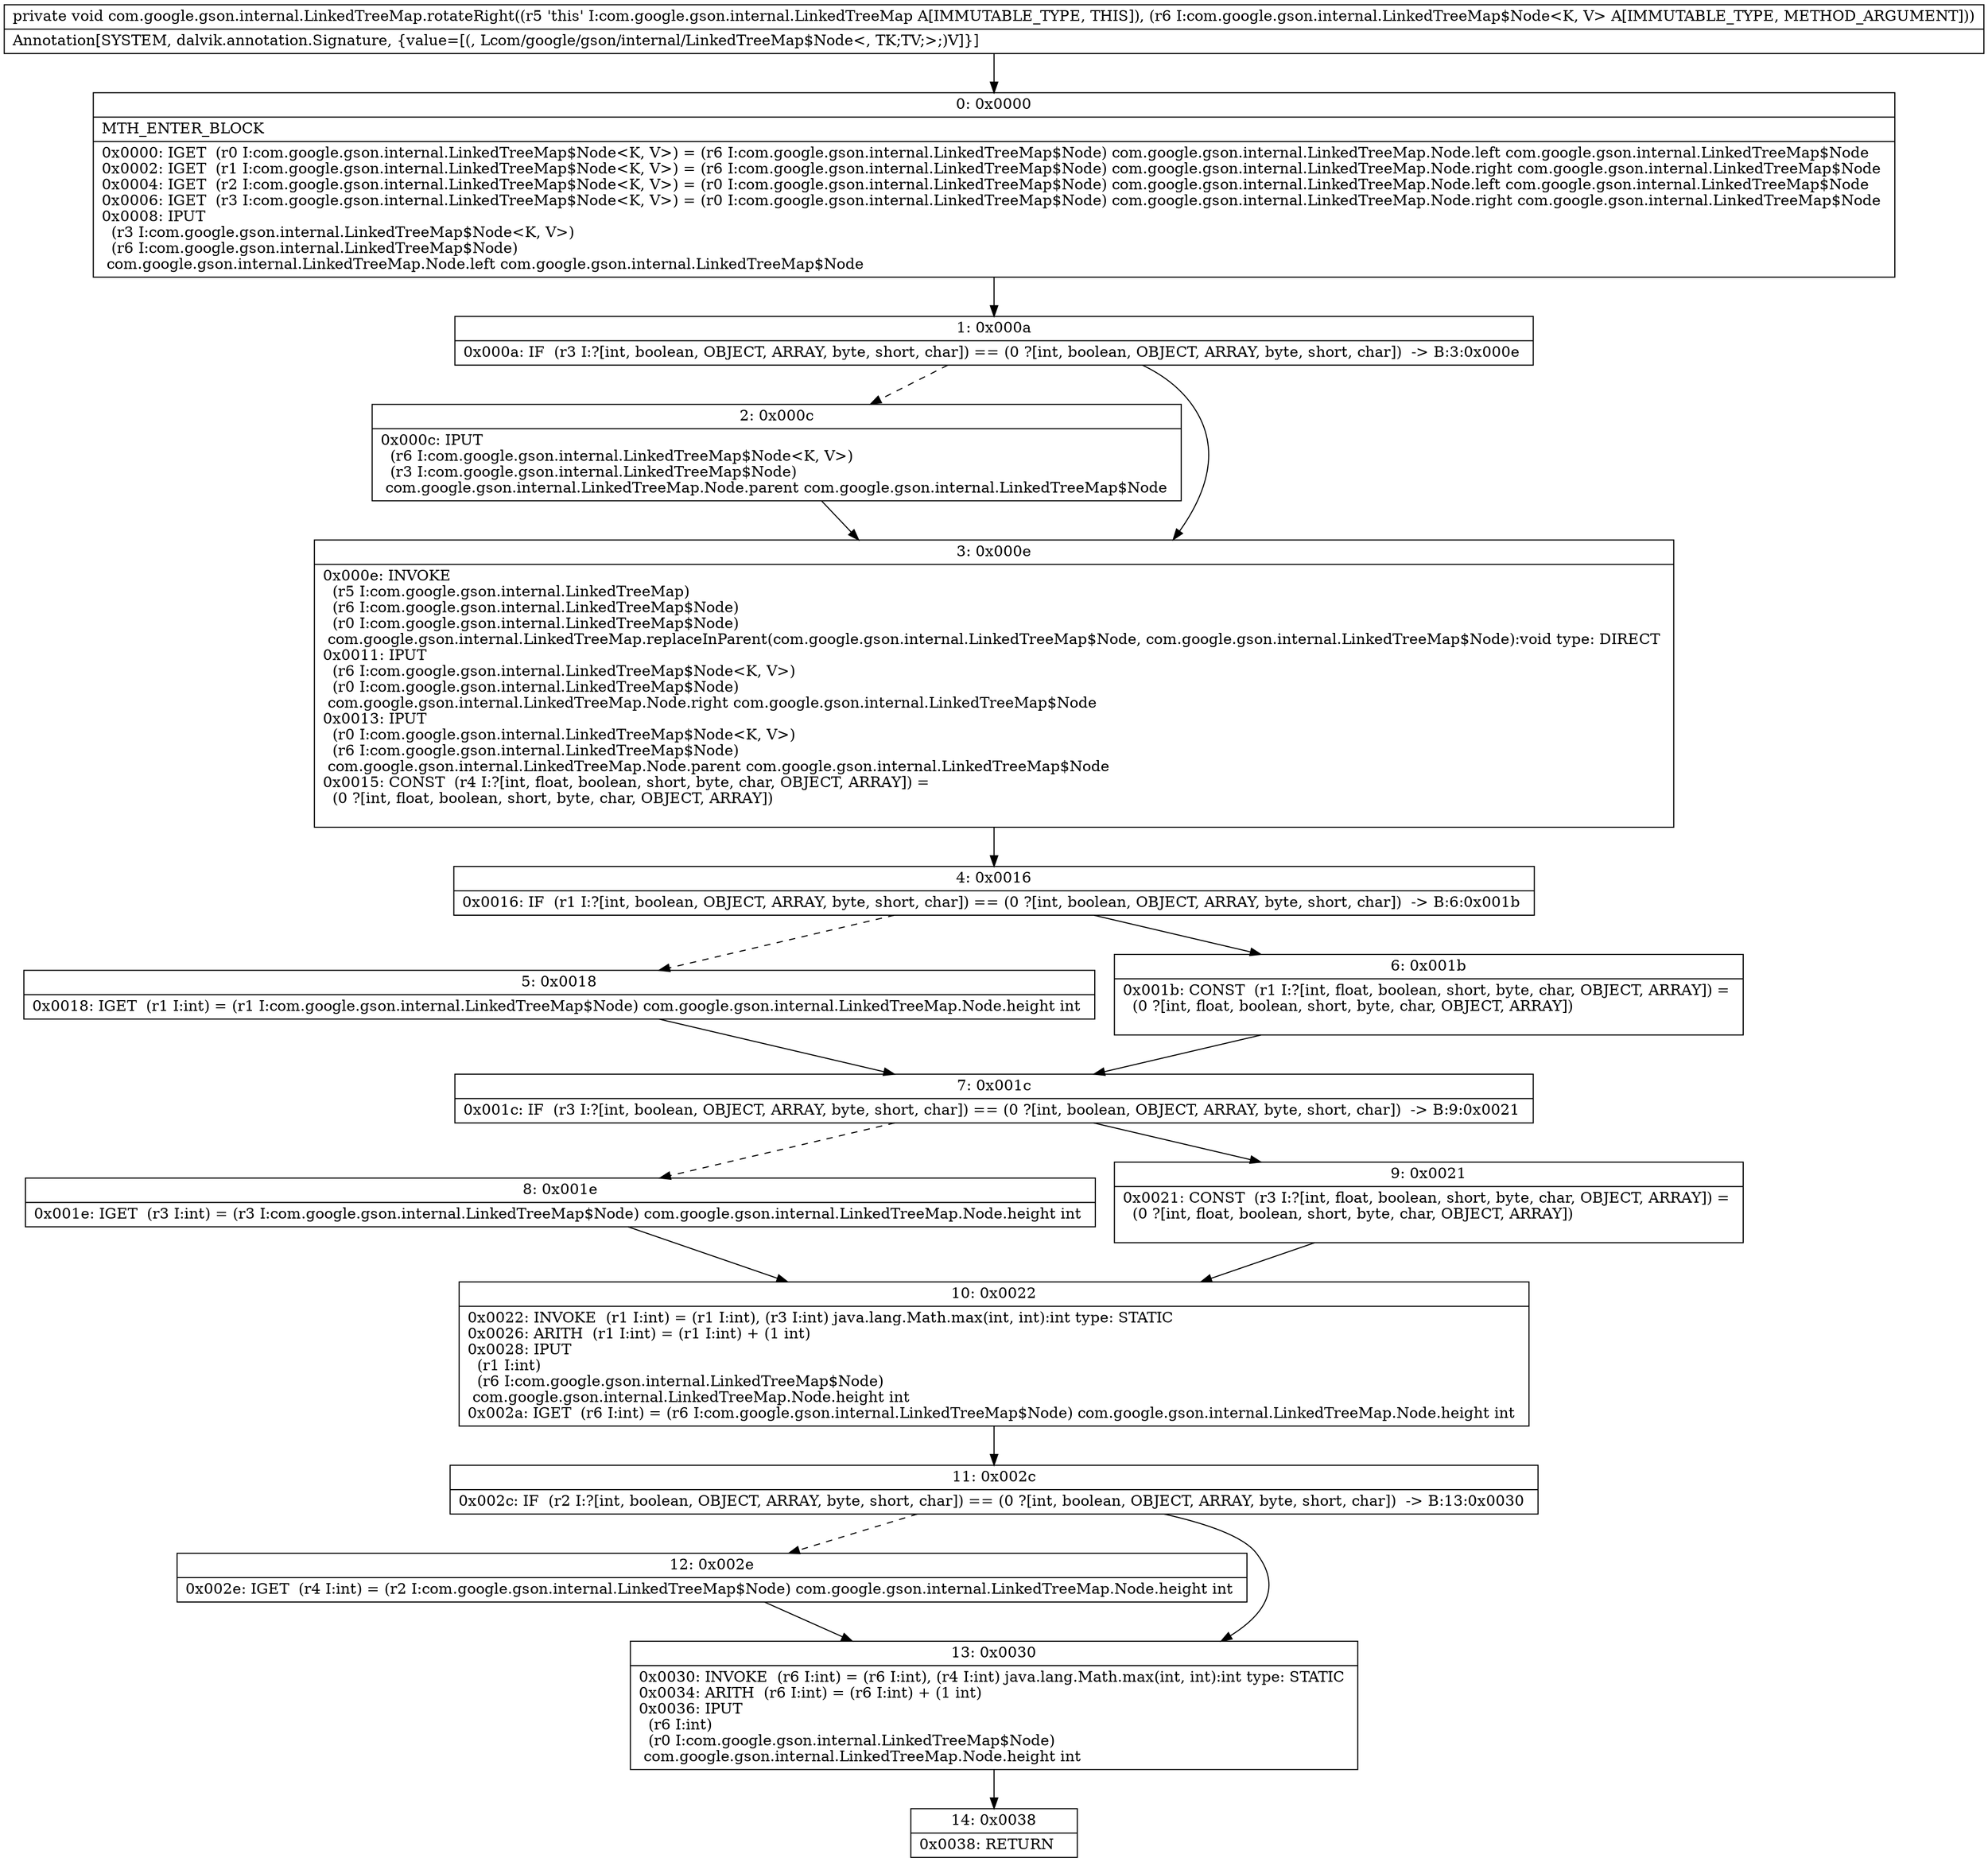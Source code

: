 digraph "CFG forcom.google.gson.internal.LinkedTreeMap.rotateRight(Lcom\/google\/gson\/internal\/LinkedTreeMap$Node;)V" {
Node_0 [shape=record,label="{0\:\ 0x0000|MTH_ENTER_BLOCK\l|0x0000: IGET  (r0 I:com.google.gson.internal.LinkedTreeMap$Node\<K, V\>) = (r6 I:com.google.gson.internal.LinkedTreeMap$Node) com.google.gson.internal.LinkedTreeMap.Node.left com.google.gson.internal.LinkedTreeMap$Node \l0x0002: IGET  (r1 I:com.google.gson.internal.LinkedTreeMap$Node\<K, V\>) = (r6 I:com.google.gson.internal.LinkedTreeMap$Node) com.google.gson.internal.LinkedTreeMap.Node.right com.google.gson.internal.LinkedTreeMap$Node \l0x0004: IGET  (r2 I:com.google.gson.internal.LinkedTreeMap$Node\<K, V\>) = (r0 I:com.google.gson.internal.LinkedTreeMap$Node) com.google.gson.internal.LinkedTreeMap.Node.left com.google.gson.internal.LinkedTreeMap$Node \l0x0006: IGET  (r3 I:com.google.gson.internal.LinkedTreeMap$Node\<K, V\>) = (r0 I:com.google.gson.internal.LinkedTreeMap$Node) com.google.gson.internal.LinkedTreeMap.Node.right com.google.gson.internal.LinkedTreeMap$Node \l0x0008: IPUT  \l  (r3 I:com.google.gson.internal.LinkedTreeMap$Node\<K, V\>)\l  (r6 I:com.google.gson.internal.LinkedTreeMap$Node)\l com.google.gson.internal.LinkedTreeMap.Node.left com.google.gson.internal.LinkedTreeMap$Node \l}"];
Node_1 [shape=record,label="{1\:\ 0x000a|0x000a: IF  (r3 I:?[int, boolean, OBJECT, ARRAY, byte, short, char]) == (0 ?[int, boolean, OBJECT, ARRAY, byte, short, char])  \-\> B:3:0x000e \l}"];
Node_2 [shape=record,label="{2\:\ 0x000c|0x000c: IPUT  \l  (r6 I:com.google.gson.internal.LinkedTreeMap$Node\<K, V\>)\l  (r3 I:com.google.gson.internal.LinkedTreeMap$Node)\l com.google.gson.internal.LinkedTreeMap.Node.parent com.google.gson.internal.LinkedTreeMap$Node \l}"];
Node_3 [shape=record,label="{3\:\ 0x000e|0x000e: INVOKE  \l  (r5 I:com.google.gson.internal.LinkedTreeMap)\l  (r6 I:com.google.gson.internal.LinkedTreeMap$Node)\l  (r0 I:com.google.gson.internal.LinkedTreeMap$Node)\l com.google.gson.internal.LinkedTreeMap.replaceInParent(com.google.gson.internal.LinkedTreeMap$Node, com.google.gson.internal.LinkedTreeMap$Node):void type: DIRECT \l0x0011: IPUT  \l  (r6 I:com.google.gson.internal.LinkedTreeMap$Node\<K, V\>)\l  (r0 I:com.google.gson.internal.LinkedTreeMap$Node)\l com.google.gson.internal.LinkedTreeMap.Node.right com.google.gson.internal.LinkedTreeMap$Node \l0x0013: IPUT  \l  (r0 I:com.google.gson.internal.LinkedTreeMap$Node\<K, V\>)\l  (r6 I:com.google.gson.internal.LinkedTreeMap$Node)\l com.google.gson.internal.LinkedTreeMap.Node.parent com.google.gson.internal.LinkedTreeMap$Node \l0x0015: CONST  (r4 I:?[int, float, boolean, short, byte, char, OBJECT, ARRAY]) = \l  (0 ?[int, float, boolean, short, byte, char, OBJECT, ARRAY])\l \l}"];
Node_4 [shape=record,label="{4\:\ 0x0016|0x0016: IF  (r1 I:?[int, boolean, OBJECT, ARRAY, byte, short, char]) == (0 ?[int, boolean, OBJECT, ARRAY, byte, short, char])  \-\> B:6:0x001b \l}"];
Node_5 [shape=record,label="{5\:\ 0x0018|0x0018: IGET  (r1 I:int) = (r1 I:com.google.gson.internal.LinkedTreeMap$Node) com.google.gson.internal.LinkedTreeMap.Node.height int \l}"];
Node_6 [shape=record,label="{6\:\ 0x001b|0x001b: CONST  (r1 I:?[int, float, boolean, short, byte, char, OBJECT, ARRAY]) = \l  (0 ?[int, float, boolean, short, byte, char, OBJECT, ARRAY])\l \l}"];
Node_7 [shape=record,label="{7\:\ 0x001c|0x001c: IF  (r3 I:?[int, boolean, OBJECT, ARRAY, byte, short, char]) == (0 ?[int, boolean, OBJECT, ARRAY, byte, short, char])  \-\> B:9:0x0021 \l}"];
Node_8 [shape=record,label="{8\:\ 0x001e|0x001e: IGET  (r3 I:int) = (r3 I:com.google.gson.internal.LinkedTreeMap$Node) com.google.gson.internal.LinkedTreeMap.Node.height int \l}"];
Node_9 [shape=record,label="{9\:\ 0x0021|0x0021: CONST  (r3 I:?[int, float, boolean, short, byte, char, OBJECT, ARRAY]) = \l  (0 ?[int, float, boolean, short, byte, char, OBJECT, ARRAY])\l \l}"];
Node_10 [shape=record,label="{10\:\ 0x0022|0x0022: INVOKE  (r1 I:int) = (r1 I:int), (r3 I:int) java.lang.Math.max(int, int):int type: STATIC \l0x0026: ARITH  (r1 I:int) = (r1 I:int) + (1 int) \l0x0028: IPUT  \l  (r1 I:int)\l  (r6 I:com.google.gson.internal.LinkedTreeMap$Node)\l com.google.gson.internal.LinkedTreeMap.Node.height int \l0x002a: IGET  (r6 I:int) = (r6 I:com.google.gson.internal.LinkedTreeMap$Node) com.google.gson.internal.LinkedTreeMap.Node.height int \l}"];
Node_11 [shape=record,label="{11\:\ 0x002c|0x002c: IF  (r2 I:?[int, boolean, OBJECT, ARRAY, byte, short, char]) == (0 ?[int, boolean, OBJECT, ARRAY, byte, short, char])  \-\> B:13:0x0030 \l}"];
Node_12 [shape=record,label="{12\:\ 0x002e|0x002e: IGET  (r4 I:int) = (r2 I:com.google.gson.internal.LinkedTreeMap$Node) com.google.gson.internal.LinkedTreeMap.Node.height int \l}"];
Node_13 [shape=record,label="{13\:\ 0x0030|0x0030: INVOKE  (r6 I:int) = (r6 I:int), (r4 I:int) java.lang.Math.max(int, int):int type: STATIC \l0x0034: ARITH  (r6 I:int) = (r6 I:int) + (1 int) \l0x0036: IPUT  \l  (r6 I:int)\l  (r0 I:com.google.gson.internal.LinkedTreeMap$Node)\l com.google.gson.internal.LinkedTreeMap.Node.height int \l}"];
Node_14 [shape=record,label="{14\:\ 0x0038|0x0038: RETURN   \l}"];
MethodNode[shape=record,label="{private void com.google.gson.internal.LinkedTreeMap.rotateRight((r5 'this' I:com.google.gson.internal.LinkedTreeMap A[IMMUTABLE_TYPE, THIS]), (r6 I:com.google.gson.internal.LinkedTreeMap$Node\<K, V\> A[IMMUTABLE_TYPE, METHOD_ARGUMENT]))  | Annotation[SYSTEM, dalvik.annotation.Signature, \{value=[(, Lcom\/google\/gson\/internal\/LinkedTreeMap$Node\<, TK;TV;\>;)V]\}]\l}"];
MethodNode -> Node_0;
Node_0 -> Node_1;
Node_1 -> Node_2[style=dashed];
Node_1 -> Node_3;
Node_2 -> Node_3;
Node_3 -> Node_4;
Node_4 -> Node_5[style=dashed];
Node_4 -> Node_6;
Node_5 -> Node_7;
Node_6 -> Node_7;
Node_7 -> Node_8[style=dashed];
Node_7 -> Node_9;
Node_8 -> Node_10;
Node_9 -> Node_10;
Node_10 -> Node_11;
Node_11 -> Node_12[style=dashed];
Node_11 -> Node_13;
Node_12 -> Node_13;
Node_13 -> Node_14;
}

